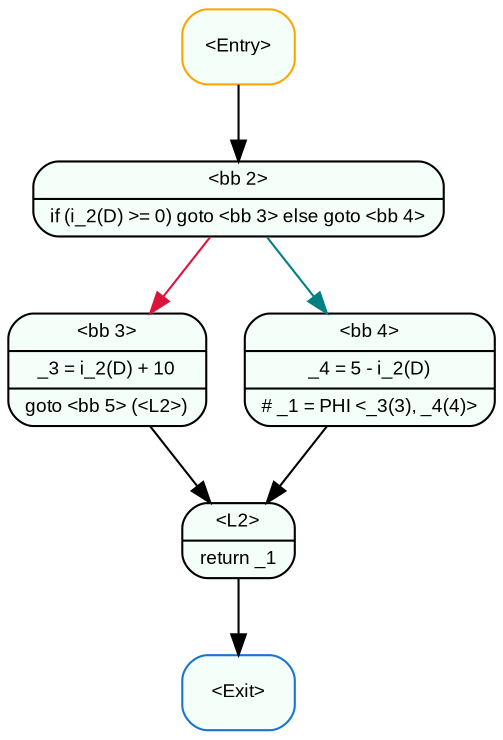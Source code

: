 digraph t7_bar_graph { 
	center=true
	labelloc=top
	fontname=Arial
	fontsize=12
	edge[fontname=Arial, fontsize=10]
	node[fontname=Arial, fontsize=9]

		Node_0 -> Node_1 [color=black]
		Node_1 -> Node_2 [color=crimson]
		Node_2 -> Node_3 [color=black]
		Node_3 -> Node_4 [color=black]
		Node_1 -> Node_5 [color=teal]
		Node_5 -> Node_3 [color=black]

	Node_0 [fillcolor=mintcream, color=orange, shape=Mrecord, style=filled, label="{ \<Entry\> }"]
	Node_2 [fillcolor=mintcream, color=black, shape=Mrecord, style=filled, label="{ \<bb 3\>|_3 = i_2(D) + 10|goto \<bb 5\> (\<L2\>) }"]
	Node_1 [fillcolor=mintcream, color=black, shape=Mrecord, style=filled, label="{ \<bb 2\>|if (i_2(D) \>= 0) goto \<bb 3\> else goto \<bb 4\> }"]
	Node_4 [fillcolor=mintcream, color=dodgerblue3, shape=Mrecord, style=filled, label="{ \<Exit\> }"]
	Node_3 [fillcolor=mintcream, color=black, shape=Mrecord, style=filled, label="{ \<L2\>|return _1 }"]
	Node_5 [fillcolor=mintcream, color=black, shape=Mrecord, style=filled, label="{ \<bb 4\>|_4 = 5 - i_2(D)|# _1 = PHI \<_3(3), _4(4)\> }"]
}
